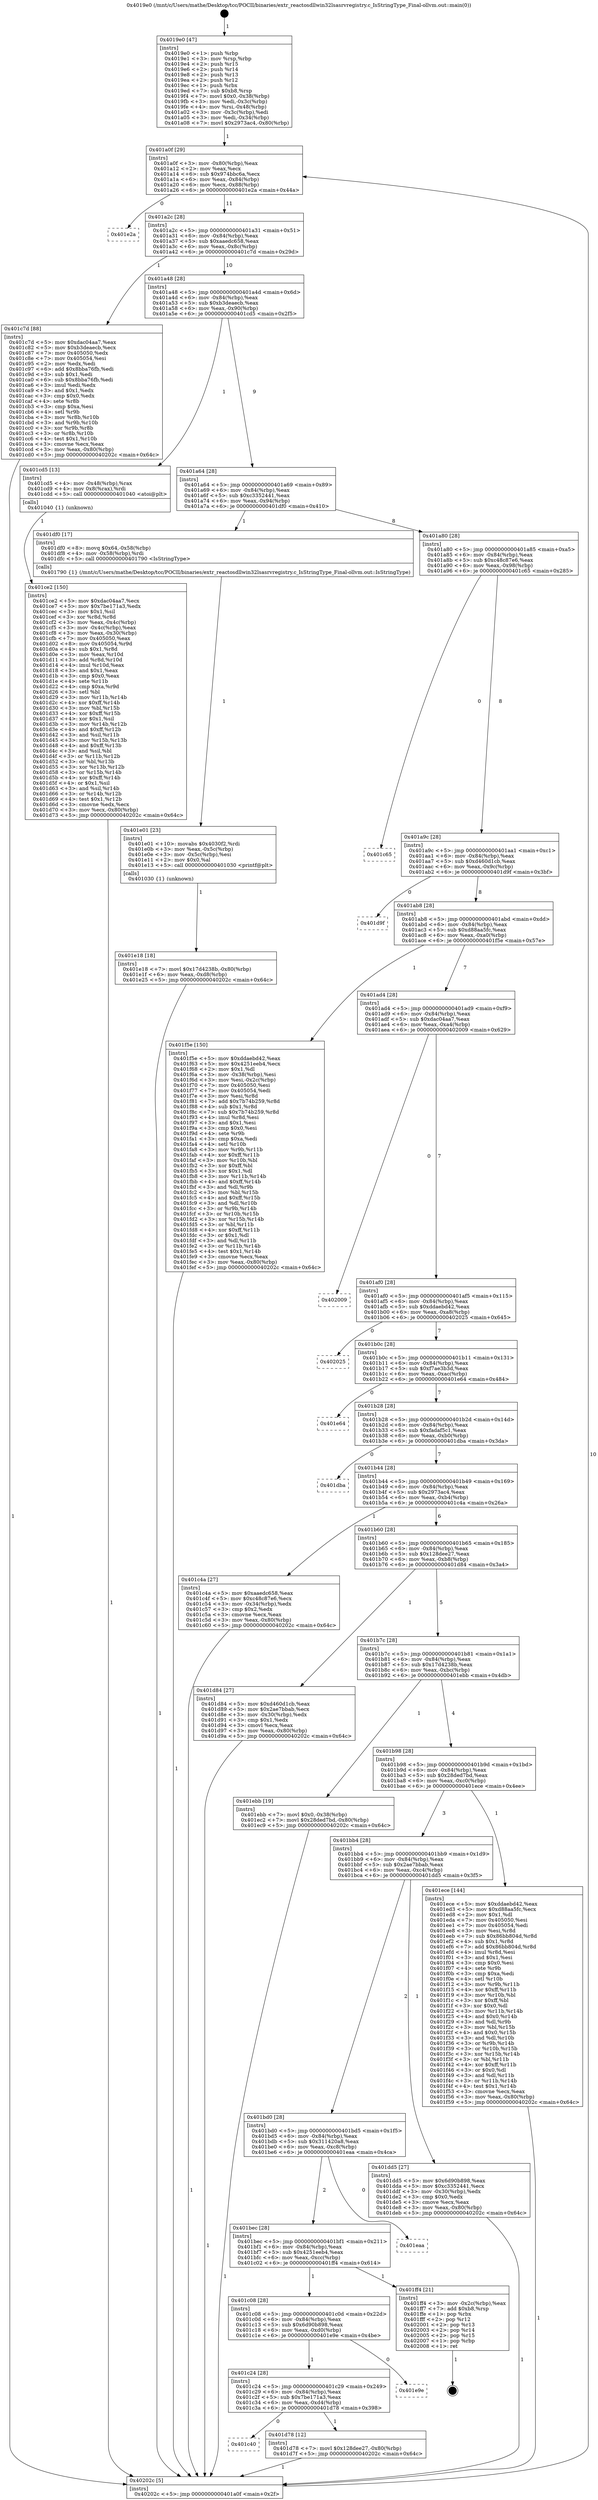 digraph "0x4019e0" {
  label = "0x4019e0 (/mnt/c/Users/mathe/Desktop/tcc/POCII/binaries/extr_reactosdllwin32lsasrvregistry.c_IsStringType_Final-ollvm.out::main(0))"
  labelloc = "t"
  node[shape=record]

  Entry [label="",width=0.3,height=0.3,shape=circle,fillcolor=black,style=filled]
  "0x401a0f" [label="{
     0x401a0f [29]\l
     | [instrs]\l
     &nbsp;&nbsp;0x401a0f \<+3\>: mov -0x80(%rbp),%eax\l
     &nbsp;&nbsp;0x401a12 \<+2\>: mov %eax,%ecx\l
     &nbsp;&nbsp;0x401a14 \<+6\>: sub $0x974bbc6a,%ecx\l
     &nbsp;&nbsp;0x401a1a \<+6\>: mov %eax,-0x84(%rbp)\l
     &nbsp;&nbsp;0x401a20 \<+6\>: mov %ecx,-0x88(%rbp)\l
     &nbsp;&nbsp;0x401a26 \<+6\>: je 0000000000401e2a \<main+0x44a\>\l
  }"]
  "0x401e2a" [label="{
     0x401e2a\l
  }", style=dashed]
  "0x401a2c" [label="{
     0x401a2c [28]\l
     | [instrs]\l
     &nbsp;&nbsp;0x401a2c \<+5\>: jmp 0000000000401a31 \<main+0x51\>\l
     &nbsp;&nbsp;0x401a31 \<+6\>: mov -0x84(%rbp),%eax\l
     &nbsp;&nbsp;0x401a37 \<+5\>: sub $0xaaedc658,%eax\l
     &nbsp;&nbsp;0x401a3c \<+6\>: mov %eax,-0x8c(%rbp)\l
     &nbsp;&nbsp;0x401a42 \<+6\>: je 0000000000401c7d \<main+0x29d\>\l
  }"]
  Exit [label="",width=0.3,height=0.3,shape=circle,fillcolor=black,style=filled,peripheries=2]
  "0x401c7d" [label="{
     0x401c7d [88]\l
     | [instrs]\l
     &nbsp;&nbsp;0x401c7d \<+5\>: mov $0xdac04aa7,%eax\l
     &nbsp;&nbsp;0x401c82 \<+5\>: mov $0xb3deaecb,%ecx\l
     &nbsp;&nbsp;0x401c87 \<+7\>: mov 0x405050,%edx\l
     &nbsp;&nbsp;0x401c8e \<+7\>: mov 0x405054,%esi\l
     &nbsp;&nbsp;0x401c95 \<+2\>: mov %edx,%edi\l
     &nbsp;&nbsp;0x401c97 \<+6\>: add $0x8bba76fb,%edi\l
     &nbsp;&nbsp;0x401c9d \<+3\>: sub $0x1,%edi\l
     &nbsp;&nbsp;0x401ca0 \<+6\>: sub $0x8bba76fb,%edi\l
     &nbsp;&nbsp;0x401ca6 \<+3\>: imul %edi,%edx\l
     &nbsp;&nbsp;0x401ca9 \<+3\>: and $0x1,%edx\l
     &nbsp;&nbsp;0x401cac \<+3\>: cmp $0x0,%edx\l
     &nbsp;&nbsp;0x401caf \<+4\>: sete %r8b\l
     &nbsp;&nbsp;0x401cb3 \<+3\>: cmp $0xa,%esi\l
     &nbsp;&nbsp;0x401cb6 \<+4\>: setl %r9b\l
     &nbsp;&nbsp;0x401cba \<+3\>: mov %r8b,%r10b\l
     &nbsp;&nbsp;0x401cbd \<+3\>: and %r9b,%r10b\l
     &nbsp;&nbsp;0x401cc0 \<+3\>: xor %r9b,%r8b\l
     &nbsp;&nbsp;0x401cc3 \<+3\>: or %r8b,%r10b\l
     &nbsp;&nbsp;0x401cc6 \<+4\>: test $0x1,%r10b\l
     &nbsp;&nbsp;0x401cca \<+3\>: cmovne %ecx,%eax\l
     &nbsp;&nbsp;0x401ccd \<+3\>: mov %eax,-0x80(%rbp)\l
     &nbsp;&nbsp;0x401cd0 \<+5\>: jmp 000000000040202c \<main+0x64c\>\l
  }"]
  "0x401a48" [label="{
     0x401a48 [28]\l
     | [instrs]\l
     &nbsp;&nbsp;0x401a48 \<+5\>: jmp 0000000000401a4d \<main+0x6d\>\l
     &nbsp;&nbsp;0x401a4d \<+6\>: mov -0x84(%rbp),%eax\l
     &nbsp;&nbsp;0x401a53 \<+5\>: sub $0xb3deaecb,%eax\l
     &nbsp;&nbsp;0x401a58 \<+6\>: mov %eax,-0x90(%rbp)\l
     &nbsp;&nbsp;0x401a5e \<+6\>: je 0000000000401cd5 \<main+0x2f5\>\l
  }"]
  "0x401e18" [label="{
     0x401e18 [18]\l
     | [instrs]\l
     &nbsp;&nbsp;0x401e18 \<+7\>: movl $0x17d4238b,-0x80(%rbp)\l
     &nbsp;&nbsp;0x401e1f \<+6\>: mov %eax,-0xd8(%rbp)\l
     &nbsp;&nbsp;0x401e25 \<+5\>: jmp 000000000040202c \<main+0x64c\>\l
  }"]
  "0x401cd5" [label="{
     0x401cd5 [13]\l
     | [instrs]\l
     &nbsp;&nbsp;0x401cd5 \<+4\>: mov -0x48(%rbp),%rax\l
     &nbsp;&nbsp;0x401cd9 \<+4\>: mov 0x8(%rax),%rdi\l
     &nbsp;&nbsp;0x401cdd \<+5\>: call 0000000000401040 \<atoi@plt\>\l
     | [calls]\l
     &nbsp;&nbsp;0x401040 \{1\} (unknown)\l
  }"]
  "0x401a64" [label="{
     0x401a64 [28]\l
     | [instrs]\l
     &nbsp;&nbsp;0x401a64 \<+5\>: jmp 0000000000401a69 \<main+0x89\>\l
     &nbsp;&nbsp;0x401a69 \<+6\>: mov -0x84(%rbp),%eax\l
     &nbsp;&nbsp;0x401a6f \<+5\>: sub $0xc3352441,%eax\l
     &nbsp;&nbsp;0x401a74 \<+6\>: mov %eax,-0x94(%rbp)\l
     &nbsp;&nbsp;0x401a7a \<+6\>: je 0000000000401df0 \<main+0x410\>\l
  }"]
  "0x401e01" [label="{
     0x401e01 [23]\l
     | [instrs]\l
     &nbsp;&nbsp;0x401e01 \<+10\>: movabs $0x4030f2,%rdi\l
     &nbsp;&nbsp;0x401e0b \<+3\>: mov %eax,-0x5c(%rbp)\l
     &nbsp;&nbsp;0x401e0e \<+3\>: mov -0x5c(%rbp),%esi\l
     &nbsp;&nbsp;0x401e11 \<+2\>: mov $0x0,%al\l
     &nbsp;&nbsp;0x401e13 \<+5\>: call 0000000000401030 \<printf@plt\>\l
     | [calls]\l
     &nbsp;&nbsp;0x401030 \{1\} (unknown)\l
  }"]
  "0x401df0" [label="{
     0x401df0 [17]\l
     | [instrs]\l
     &nbsp;&nbsp;0x401df0 \<+8\>: movq $0x64,-0x58(%rbp)\l
     &nbsp;&nbsp;0x401df8 \<+4\>: mov -0x58(%rbp),%rdi\l
     &nbsp;&nbsp;0x401dfc \<+5\>: call 0000000000401790 \<IsStringType\>\l
     | [calls]\l
     &nbsp;&nbsp;0x401790 \{1\} (/mnt/c/Users/mathe/Desktop/tcc/POCII/binaries/extr_reactosdllwin32lsasrvregistry.c_IsStringType_Final-ollvm.out::IsStringType)\l
  }"]
  "0x401a80" [label="{
     0x401a80 [28]\l
     | [instrs]\l
     &nbsp;&nbsp;0x401a80 \<+5\>: jmp 0000000000401a85 \<main+0xa5\>\l
     &nbsp;&nbsp;0x401a85 \<+6\>: mov -0x84(%rbp),%eax\l
     &nbsp;&nbsp;0x401a8b \<+5\>: sub $0xc48c87e6,%eax\l
     &nbsp;&nbsp;0x401a90 \<+6\>: mov %eax,-0x98(%rbp)\l
     &nbsp;&nbsp;0x401a96 \<+6\>: je 0000000000401c65 \<main+0x285\>\l
  }"]
  "0x401c40" [label="{
     0x401c40\l
  }", style=dashed]
  "0x401c65" [label="{
     0x401c65\l
  }", style=dashed]
  "0x401a9c" [label="{
     0x401a9c [28]\l
     | [instrs]\l
     &nbsp;&nbsp;0x401a9c \<+5\>: jmp 0000000000401aa1 \<main+0xc1\>\l
     &nbsp;&nbsp;0x401aa1 \<+6\>: mov -0x84(%rbp),%eax\l
     &nbsp;&nbsp;0x401aa7 \<+5\>: sub $0xd460d1cb,%eax\l
     &nbsp;&nbsp;0x401aac \<+6\>: mov %eax,-0x9c(%rbp)\l
     &nbsp;&nbsp;0x401ab2 \<+6\>: je 0000000000401d9f \<main+0x3bf\>\l
  }"]
  "0x401d78" [label="{
     0x401d78 [12]\l
     | [instrs]\l
     &nbsp;&nbsp;0x401d78 \<+7\>: movl $0x128dee27,-0x80(%rbp)\l
     &nbsp;&nbsp;0x401d7f \<+5\>: jmp 000000000040202c \<main+0x64c\>\l
  }"]
  "0x401d9f" [label="{
     0x401d9f\l
  }", style=dashed]
  "0x401ab8" [label="{
     0x401ab8 [28]\l
     | [instrs]\l
     &nbsp;&nbsp;0x401ab8 \<+5\>: jmp 0000000000401abd \<main+0xdd\>\l
     &nbsp;&nbsp;0x401abd \<+6\>: mov -0x84(%rbp),%eax\l
     &nbsp;&nbsp;0x401ac3 \<+5\>: sub $0xd88aa5fc,%eax\l
     &nbsp;&nbsp;0x401ac8 \<+6\>: mov %eax,-0xa0(%rbp)\l
     &nbsp;&nbsp;0x401ace \<+6\>: je 0000000000401f5e \<main+0x57e\>\l
  }"]
  "0x401c24" [label="{
     0x401c24 [28]\l
     | [instrs]\l
     &nbsp;&nbsp;0x401c24 \<+5\>: jmp 0000000000401c29 \<main+0x249\>\l
     &nbsp;&nbsp;0x401c29 \<+6\>: mov -0x84(%rbp),%eax\l
     &nbsp;&nbsp;0x401c2f \<+5\>: sub $0x7be171a3,%eax\l
     &nbsp;&nbsp;0x401c34 \<+6\>: mov %eax,-0xd4(%rbp)\l
     &nbsp;&nbsp;0x401c3a \<+6\>: je 0000000000401d78 \<main+0x398\>\l
  }"]
  "0x401f5e" [label="{
     0x401f5e [150]\l
     | [instrs]\l
     &nbsp;&nbsp;0x401f5e \<+5\>: mov $0xddaebd42,%eax\l
     &nbsp;&nbsp;0x401f63 \<+5\>: mov $0x4251eeb4,%ecx\l
     &nbsp;&nbsp;0x401f68 \<+2\>: mov $0x1,%dl\l
     &nbsp;&nbsp;0x401f6a \<+3\>: mov -0x38(%rbp),%esi\l
     &nbsp;&nbsp;0x401f6d \<+3\>: mov %esi,-0x2c(%rbp)\l
     &nbsp;&nbsp;0x401f70 \<+7\>: mov 0x405050,%esi\l
     &nbsp;&nbsp;0x401f77 \<+7\>: mov 0x405054,%edi\l
     &nbsp;&nbsp;0x401f7e \<+3\>: mov %esi,%r8d\l
     &nbsp;&nbsp;0x401f81 \<+7\>: add $0x7b74b259,%r8d\l
     &nbsp;&nbsp;0x401f88 \<+4\>: sub $0x1,%r8d\l
     &nbsp;&nbsp;0x401f8c \<+7\>: sub $0x7b74b259,%r8d\l
     &nbsp;&nbsp;0x401f93 \<+4\>: imul %r8d,%esi\l
     &nbsp;&nbsp;0x401f97 \<+3\>: and $0x1,%esi\l
     &nbsp;&nbsp;0x401f9a \<+3\>: cmp $0x0,%esi\l
     &nbsp;&nbsp;0x401f9d \<+4\>: sete %r9b\l
     &nbsp;&nbsp;0x401fa1 \<+3\>: cmp $0xa,%edi\l
     &nbsp;&nbsp;0x401fa4 \<+4\>: setl %r10b\l
     &nbsp;&nbsp;0x401fa8 \<+3\>: mov %r9b,%r11b\l
     &nbsp;&nbsp;0x401fab \<+4\>: xor $0xff,%r11b\l
     &nbsp;&nbsp;0x401faf \<+3\>: mov %r10b,%bl\l
     &nbsp;&nbsp;0x401fb2 \<+3\>: xor $0xff,%bl\l
     &nbsp;&nbsp;0x401fb5 \<+3\>: xor $0x1,%dl\l
     &nbsp;&nbsp;0x401fb8 \<+3\>: mov %r11b,%r14b\l
     &nbsp;&nbsp;0x401fbb \<+4\>: and $0xff,%r14b\l
     &nbsp;&nbsp;0x401fbf \<+3\>: and %dl,%r9b\l
     &nbsp;&nbsp;0x401fc2 \<+3\>: mov %bl,%r15b\l
     &nbsp;&nbsp;0x401fc5 \<+4\>: and $0xff,%r15b\l
     &nbsp;&nbsp;0x401fc9 \<+3\>: and %dl,%r10b\l
     &nbsp;&nbsp;0x401fcc \<+3\>: or %r9b,%r14b\l
     &nbsp;&nbsp;0x401fcf \<+3\>: or %r10b,%r15b\l
     &nbsp;&nbsp;0x401fd2 \<+3\>: xor %r15b,%r14b\l
     &nbsp;&nbsp;0x401fd5 \<+3\>: or %bl,%r11b\l
     &nbsp;&nbsp;0x401fd8 \<+4\>: xor $0xff,%r11b\l
     &nbsp;&nbsp;0x401fdc \<+3\>: or $0x1,%dl\l
     &nbsp;&nbsp;0x401fdf \<+3\>: and %dl,%r11b\l
     &nbsp;&nbsp;0x401fe2 \<+3\>: or %r11b,%r14b\l
     &nbsp;&nbsp;0x401fe5 \<+4\>: test $0x1,%r14b\l
     &nbsp;&nbsp;0x401fe9 \<+3\>: cmovne %ecx,%eax\l
     &nbsp;&nbsp;0x401fec \<+3\>: mov %eax,-0x80(%rbp)\l
     &nbsp;&nbsp;0x401fef \<+5\>: jmp 000000000040202c \<main+0x64c\>\l
  }"]
  "0x401ad4" [label="{
     0x401ad4 [28]\l
     | [instrs]\l
     &nbsp;&nbsp;0x401ad4 \<+5\>: jmp 0000000000401ad9 \<main+0xf9\>\l
     &nbsp;&nbsp;0x401ad9 \<+6\>: mov -0x84(%rbp),%eax\l
     &nbsp;&nbsp;0x401adf \<+5\>: sub $0xdac04aa7,%eax\l
     &nbsp;&nbsp;0x401ae4 \<+6\>: mov %eax,-0xa4(%rbp)\l
     &nbsp;&nbsp;0x401aea \<+6\>: je 0000000000402009 \<main+0x629\>\l
  }"]
  "0x401e9e" [label="{
     0x401e9e\l
  }", style=dashed]
  "0x402009" [label="{
     0x402009\l
  }", style=dashed]
  "0x401af0" [label="{
     0x401af0 [28]\l
     | [instrs]\l
     &nbsp;&nbsp;0x401af0 \<+5\>: jmp 0000000000401af5 \<main+0x115\>\l
     &nbsp;&nbsp;0x401af5 \<+6\>: mov -0x84(%rbp),%eax\l
     &nbsp;&nbsp;0x401afb \<+5\>: sub $0xddaebd42,%eax\l
     &nbsp;&nbsp;0x401b00 \<+6\>: mov %eax,-0xa8(%rbp)\l
     &nbsp;&nbsp;0x401b06 \<+6\>: je 0000000000402025 \<main+0x645\>\l
  }"]
  "0x401c08" [label="{
     0x401c08 [28]\l
     | [instrs]\l
     &nbsp;&nbsp;0x401c08 \<+5\>: jmp 0000000000401c0d \<main+0x22d\>\l
     &nbsp;&nbsp;0x401c0d \<+6\>: mov -0x84(%rbp),%eax\l
     &nbsp;&nbsp;0x401c13 \<+5\>: sub $0x6d90b898,%eax\l
     &nbsp;&nbsp;0x401c18 \<+6\>: mov %eax,-0xd0(%rbp)\l
     &nbsp;&nbsp;0x401c1e \<+6\>: je 0000000000401e9e \<main+0x4be\>\l
  }"]
  "0x402025" [label="{
     0x402025\l
  }", style=dashed]
  "0x401b0c" [label="{
     0x401b0c [28]\l
     | [instrs]\l
     &nbsp;&nbsp;0x401b0c \<+5\>: jmp 0000000000401b11 \<main+0x131\>\l
     &nbsp;&nbsp;0x401b11 \<+6\>: mov -0x84(%rbp),%eax\l
     &nbsp;&nbsp;0x401b17 \<+5\>: sub $0xf7ae3b3d,%eax\l
     &nbsp;&nbsp;0x401b1c \<+6\>: mov %eax,-0xac(%rbp)\l
     &nbsp;&nbsp;0x401b22 \<+6\>: je 0000000000401e64 \<main+0x484\>\l
  }"]
  "0x401ff4" [label="{
     0x401ff4 [21]\l
     | [instrs]\l
     &nbsp;&nbsp;0x401ff4 \<+3\>: mov -0x2c(%rbp),%eax\l
     &nbsp;&nbsp;0x401ff7 \<+7\>: add $0xb8,%rsp\l
     &nbsp;&nbsp;0x401ffe \<+1\>: pop %rbx\l
     &nbsp;&nbsp;0x401fff \<+2\>: pop %r12\l
     &nbsp;&nbsp;0x402001 \<+2\>: pop %r13\l
     &nbsp;&nbsp;0x402003 \<+2\>: pop %r14\l
     &nbsp;&nbsp;0x402005 \<+2\>: pop %r15\l
     &nbsp;&nbsp;0x402007 \<+1\>: pop %rbp\l
     &nbsp;&nbsp;0x402008 \<+1\>: ret\l
  }"]
  "0x401e64" [label="{
     0x401e64\l
  }", style=dashed]
  "0x401b28" [label="{
     0x401b28 [28]\l
     | [instrs]\l
     &nbsp;&nbsp;0x401b28 \<+5\>: jmp 0000000000401b2d \<main+0x14d\>\l
     &nbsp;&nbsp;0x401b2d \<+6\>: mov -0x84(%rbp),%eax\l
     &nbsp;&nbsp;0x401b33 \<+5\>: sub $0xfadaf5c1,%eax\l
     &nbsp;&nbsp;0x401b38 \<+6\>: mov %eax,-0xb0(%rbp)\l
     &nbsp;&nbsp;0x401b3e \<+6\>: je 0000000000401dba \<main+0x3da\>\l
  }"]
  "0x401bec" [label="{
     0x401bec [28]\l
     | [instrs]\l
     &nbsp;&nbsp;0x401bec \<+5\>: jmp 0000000000401bf1 \<main+0x211\>\l
     &nbsp;&nbsp;0x401bf1 \<+6\>: mov -0x84(%rbp),%eax\l
     &nbsp;&nbsp;0x401bf7 \<+5\>: sub $0x4251eeb4,%eax\l
     &nbsp;&nbsp;0x401bfc \<+6\>: mov %eax,-0xcc(%rbp)\l
     &nbsp;&nbsp;0x401c02 \<+6\>: je 0000000000401ff4 \<main+0x614\>\l
  }"]
  "0x401dba" [label="{
     0x401dba\l
  }", style=dashed]
  "0x401b44" [label="{
     0x401b44 [28]\l
     | [instrs]\l
     &nbsp;&nbsp;0x401b44 \<+5\>: jmp 0000000000401b49 \<main+0x169\>\l
     &nbsp;&nbsp;0x401b49 \<+6\>: mov -0x84(%rbp),%eax\l
     &nbsp;&nbsp;0x401b4f \<+5\>: sub $0x2973ac4,%eax\l
     &nbsp;&nbsp;0x401b54 \<+6\>: mov %eax,-0xb4(%rbp)\l
     &nbsp;&nbsp;0x401b5a \<+6\>: je 0000000000401c4a \<main+0x26a\>\l
  }"]
  "0x401eaa" [label="{
     0x401eaa\l
  }", style=dashed]
  "0x401c4a" [label="{
     0x401c4a [27]\l
     | [instrs]\l
     &nbsp;&nbsp;0x401c4a \<+5\>: mov $0xaaedc658,%eax\l
     &nbsp;&nbsp;0x401c4f \<+5\>: mov $0xc48c87e6,%ecx\l
     &nbsp;&nbsp;0x401c54 \<+3\>: mov -0x34(%rbp),%edx\l
     &nbsp;&nbsp;0x401c57 \<+3\>: cmp $0x2,%edx\l
     &nbsp;&nbsp;0x401c5a \<+3\>: cmovne %ecx,%eax\l
     &nbsp;&nbsp;0x401c5d \<+3\>: mov %eax,-0x80(%rbp)\l
     &nbsp;&nbsp;0x401c60 \<+5\>: jmp 000000000040202c \<main+0x64c\>\l
  }"]
  "0x401b60" [label="{
     0x401b60 [28]\l
     | [instrs]\l
     &nbsp;&nbsp;0x401b60 \<+5\>: jmp 0000000000401b65 \<main+0x185\>\l
     &nbsp;&nbsp;0x401b65 \<+6\>: mov -0x84(%rbp),%eax\l
     &nbsp;&nbsp;0x401b6b \<+5\>: sub $0x128dee27,%eax\l
     &nbsp;&nbsp;0x401b70 \<+6\>: mov %eax,-0xb8(%rbp)\l
     &nbsp;&nbsp;0x401b76 \<+6\>: je 0000000000401d84 \<main+0x3a4\>\l
  }"]
  "0x40202c" [label="{
     0x40202c [5]\l
     | [instrs]\l
     &nbsp;&nbsp;0x40202c \<+5\>: jmp 0000000000401a0f \<main+0x2f\>\l
  }"]
  "0x4019e0" [label="{
     0x4019e0 [47]\l
     | [instrs]\l
     &nbsp;&nbsp;0x4019e0 \<+1\>: push %rbp\l
     &nbsp;&nbsp;0x4019e1 \<+3\>: mov %rsp,%rbp\l
     &nbsp;&nbsp;0x4019e4 \<+2\>: push %r15\l
     &nbsp;&nbsp;0x4019e6 \<+2\>: push %r14\l
     &nbsp;&nbsp;0x4019e8 \<+2\>: push %r13\l
     &nbsp;&nbsp;0x4019ea \<+2\>: push %r12\l
     &nbsp;&nbsp;0x4019ec \<+1\>: push %rbx\l
     &nbsp;&nbsp;0x4019ed \<+7\>: sub $0xb8,%rsp\l
     &nbsp;&nbsp;0x4019f4 \<+7\>: movl $0x0,-0x38(%rbp)\l
     &nbsp;&nbsp;0x4019fb \<+3\>: mov %edi,-0x3c(%rbp)\l
     &nbsp;&nbsp;0x4019fe \<+4\>: mov %rsi,-0x48(%rbp)\l
     &nbsp;&nbsp;0x401a02 \<+3\>: mov -0x3c(%rbp),%edi\l
     &nbsp;&nbsp;0x401a05 \<+3\>: mov %edi,-0x34(%rbp)\l
     &nbsp;&nbsp;0x401a08 \<+7\>: movl $0x2973ac4,-0x80(%rbp)\l
  }"]
  "0x401ce2" [label="{
     0x401ce2 [150]\l
     | [instrs]\l
     &nbsp;&nbsp;0x401ce2 \<+5\>: mov $0xdac04aa7,%ecx\l
     &nbsp;&nbsp;0x401ce7 \<+5\>: mov $0x7be171a3,%edx\l
     &nbsp;&nbsp;0x401cec \<+3\>: mov $0x1,%sil\l
     &nbsp;&nbsp;0x401cef \<+3\>: xor %r8d,%r8d\l
     &nbsp;&nbsp;0x401cf2 \<+3\>: mov %eax,-0x4c(%rbp)\l
     &nbsp;&nbsp;0x401cf5 \<+3\>: mov -0x4c(%rbp),%eax\l
     &nbsp;&nbsp;0x401cf8 \<+3\>: mov %eax,-0x30(%rbp)\l
     &nbsp;&nbsp;0x401cfb \<+7\>: mov 0x405050,%eax\l
     &nbsp;&nbsp;0x401d02 \<+8\>: mov 0x405054,%r9d\l
     &nbsp;&nbsp;0x401d0a \<+4\>: sub $0x1,%r8d\l
     &nbsp;&nbsp;0x401d0e \<+3\>: mov %eax,%r10d\l
     &nbsp;&nbsp;0x401d11 \<+3\>: add %r8d,%r10d\l
     &nbsp;&nbsp;0x401d14 \<+4\>: imul %r10d,%eax\l
     &nbsp;&nbsp;0x401d18 \<+3\>: and $0x1,%eax\l
     &nbsp;&nbsp;0x401d1b \<+3\>: cmp $0x0,%eax\l
     &nbsp;&nbsp;0x401d1e \<+4\>: sete %r11b\l
     &nbsp;&nbsp;0x401d22 \<+4\>: cmp $0xa,%r9d\l
     &nbsp;&nbsp;0x401d26 \<+3\>: setl %bl\l
     &nbsp;&nbsp;0x401d29 \<+3\>: mov %r11b,%r14b\l
     &nbsp;&nbsp;0x401d2c \<+4\>: xor $0xff,%r14b\l
     &nbsp;&nbsp;0x401d30 \<+3\>: mov %bl,%r15b\l
     &nbsp;&nbsp;0x401d33 \<+4\>: xor $0xff,%r15b\l
     &nbsp;&nbsp;0x401d37 \<+4\>: xor $0x1,%sil\l
     &nbsp;&nbsp;0x401d3b \<+3\>: mov %r14b,%r12b\l
     &nbsp;&nbsp;0x401d3e \<+4\>: and $0xff,%r12b\l
     &nbsp;&nbsp;0x401d42 \<+3\>: and %sil,%r11b\l
     &nbsp;&nbsp;0x401d45 \<+3\>: mov %r15b,%r13b\l
     &nbsp;&nbsp;0x401d48 \<+4\>: and $0xff,%r13b\l
     &nbsp;&nbsp;0x401d4c \<+3\>: and %sil,%bl\l
     &nbsp;&nbsp;0x401d4f \<+3\>: or %r11b,%r12b\l
     &nbsp;&nbsp;0x401d52 \<+3\>: or %bl,%r13b\l
     &nbsp;&nbsp;0x401d55 \<+3\>: xor %r13b,%r12b\l
     &nbsp;&nbsp;0x401d58 \<+3\>: or %r15b,%r14b\l
     &nbsp;&nbsp;0x401d5b \<+4\>: xor $0xff,%r14b\l
     &nbsp;&nbsp;0x401d5f \<+4\>: or $0x1,%sil\l
     &nbsp;&nbsp;0x401d63 \<+3\>: and %sil,%r14b\l
     &nbsp;&nbsp;0x401d66 \<+3\>: or %r14b,%r12b\l
     &nbsp;&nbsp;0x401d69 \<+4\>: test $0x1,%r12b\l
     &nbsp;&nbsp;0x401d6d \<+3\>: cmovne %edx,%ecx\l
     &nbsp;&nbsp;0x401d70 \<+3\>: mov %ecx,-0x80(%rbp)\l
     &nbsp;&nbsp;0x401d73 \<+5\>: jmp 000000000040202c \<main+0x64c\>\l
  }"]
  "0x401bd0" [label="{
     0x401bd0 [28]\l
     | [instrs]\l
     &nbsp;&nbsp;0x401bd0 \<+5\>: jmp 0000000000401bd5 \<main+0x1f5\>\l
     &nbsp;&nbsp;0x401bd5 \<+6\>: mov -0x84(%rbp),%eax\l
     &nbsp;&nbsp;0x401bdb \<+5\>: sub $0x311420a8,%eax\l
     &nbsp;&nbsp;0x401be0 \<+6\>: mov %eax,-0xc8(%rbp)\l
     &nbsp;&nbsp;0x401be6 \<+6\>: je 0000000000401eaa \<main+0x4ca\>\l
  }"]
  "0x401d84" [label="{
     0x401d84 [27]\l
     | [instrs]\l
     &nbsp;&nbsp;0x401d84 \<+5\>: mov $0xd460d1cb,%eax\l
     &nbsp;&nbsp;0x401d89 \<+5\>: mov $0x2ae7bbab,%ecx\l
     &nbsp;&nbsp;0x401d8e \<+3\>: mov -0x30(%rbp),%edx\l
     &nbsp;&nbsp;0x401d91 \<+3\>: cmp $0x1,%edx\l
     &nbsp;&nbsp;0x401d94 \<+3\>: cmovl %ecx,%eax\l
     &nbsp;&nbsp;0x401d97 \<+3\>: mov %eax,-0x80(%rbp)\l
     &nbsp;&nbsp;0x401d9a \<+5\>: jmp 000000000040202c \<main+0x64c\>\l
  }"]
  "0x401b7c" [label="{
     0x401b7c [28]\l
     | [instrs]\l
     &nbsp;&nbsp;0x401b7c \<+5\>: jmp 0000000000401b81 \<main+0x1a1\>\l
     &nbsp;&nbsp;0x401b81 \<+6\>: mov -0x84(%rbp),%eax\l
     &nbsp;&nbsp;0x401b87 \<+5\>: sub $0x17d4238b,%eax\l
     &nbsp;&nbsp;0x401b8c \<+6\>: mov %eax,-0xbc(%rbp)\l
     &nbsp;&nbsp;0x401b92 \<+6\>: je 0000000000401ebb \<main+0x4db\>\l
  }"]
  "0x401dd5" [label="{
     0x401dd5 [27]\l
     | [instrs]\l
     &nbsp;&nbsp;0x401dd5 \<+5\>: mov $0x6d90b898,%eax\l
     &nbsp;&nbsp;0x401dda \<+5\>: mov $0xc3352441,%ecx\l
     &nbsp;&nbsp;0x401ddf \<+3\>: mov -0x30(%rbp),%edx\l
     &nbsp;&nbsp;0x401de2 \<+3\>: cmp $0x0,%edx\l
     &nbsp;&nbsp;0x401de5 \<+3\>: cmove %ecx,%eax\l
     &nbsp;&nbsp;0x401de8 \<+3\>: mov %eax,-0x80(%rbp)\l
     &nbsp;&nbsp;0x401deb \<+5\>: jmp 000000000040202c \<main+0x64c\>\l
  }"]
  "0x401ebb" [label="{
     0x401ebb [19]\l
     | [instrs]\l
     &nbsp;&nbsp;0x401ebb \<+7\>: movl $0x0,-0x38(%rbp)\l
     &nbsp;&nbsp;0x401ec2 \<+7\>: movl $0x28ded7bd,-0x80(%rbp)\l
     &nbsp;&nbsp;0x401ec9 \<+5\>: jmp 000000000040202c \<main+0x64c\>\l
  }"]
  "0x401b98" [label="{
     0x401b98 [28]\l
     | [instrs]\l
     &nbsp;&nbsp;0x401b98 \<+5\>: jmp 0000000000401b9d \<main+0x1bd\>\l
     &nbsp;&nbsp;0x401b9d \<+6\>: mov -0x84(%rbp),%eax\l
     &nbsp;&nbsp;0x401ba3 \<+5\>: sub $0x28ded7bd,%eax\l
     &nbsp;&nbsp;0x401ba8 \<+6\>: mov %eax,-0xc0(%rbp)\l
     &nbsp;&nbsp;0x401bae \<+6\>: je 0000000000401ece \<main+0x4ee\>\l
  }"]
  "0x401bb4" [label="{
     0x401bb4 [28]\l
     | [instrs]\l
     &nbsp;&nbsp;0x401bb4 \<+5\>: jmp 0000000000401bb9 \<main+0x1d9\>\l
     &nbsp;&nbsp;0x401bb9 \<+6\>: mov -0x84(%rbp),%eax\l
     &nbsp;&nbsp;0x401bbf \<+5\>: sub $0x2ae7bbab,%eax\l
     &nbsp;&nbsp;0x401bc4 \<+6\>: mov %eax,-0xc4(%rbp)\l
     &nbsp;&nbsp;0x401bca \<+6\>: je 0000000000401dd5 \<main+0x3f5\>\l
  }"]
  "0x401ece" [label="{
     0x401ece [144]\l
     | [instrs]\l
     &nbsp;&nbsp;0x401ece \<+5\>: mov $0xddaebd42,%eax\l
     &nbsp;&nbsp;0x401ed3 \<+5\>: mov $0xd88aa5fc,%ecx\l
     &nbsp;&nbsp;0x401ed8 \<+2\>: mov $0x1,%dl\l
     &nbsp;&nbsp;0x401eda \<+7\>: mov 0x405050,%esi\l
     &nbsp;&nbsp;0x401ee1 \<+7\>: mov 0x405054,%edi\l
     &nbsp;&nbsp;0x401ee8 \<+3\>: mov %esi,%r8d\l
     &nbsp;&nbsp;0x401eeb \<+7\>: sub $0x86bb804d,%r8d\l
     &nbsp;&nbsp;0x401ef2 \<+4\>: sub $0x1,%r8d\l
     &nbsp;&nbsp;0x401ef6 \<+7\>: add $0x86bb804d,%r8d\l
     &nbsp;&nbsp;0x401efd \<+4\>: imul %r8d,%esi\l
     &nbsp;&nbsp;0x401f01 \<+3\>: and $0x1,%esi\l
     &nbsp;&nbsp;0x401f04 \<+3\>: cmp $0x0,%esi\l
     &nbsp;&nbsp;0x401f07 \<+4\>: sete %r9b\l
     &nbsp;&nbsp;0x401f0b \<+3\>: cmp $0xa,%edi\l
     &nbsp;&nbsp;0x401f0e \<+4\>: setl %r10b\l
     &nbsp;&nbsp;0x401f12 \<+3\>: mov %r9b,%r11b\l
     &nbsp;&nbsp;0x401f15 \<+4\>: xor $0xff,%r11b\l
     &nbsp;&nbsp;0x401f19 \<+3\>: mov %r10b,%bl\l
     &nbsp;&nbsp;0x401f1c \<+3\>: xor $0xff,%bl\l
     &nbsp;&nbsp;0x401f1f \<+3\>: xor $0x0,%dl\l
     &nbsp;&nbsp;0x401f22 \<+3\>: mov %r11b,%r14b\l
     &nbsp;&nbsp;0x401f25 \<+4\>: and $0x0,%r14b\l
     &nbsp;&nbsp;0x401f29 \<+3\>: and %dl,%r9b\l
     &nbsp;&nbsp;0x401f2c \<+3\>: mov %bl,%r15b\l
     &nbsp;&nbsp;0x401f2f \<+4\>: and $0x0,%r15b\l
     &nbsp;&nbsp;0x401f33 \<+3\>: and %dl,%r10b\l
     &nbsp;&nbsp;0x401f36 \<+3\>: or %r9b,%r14b\l
     &nbsp;&nbsp;0x401f39 \<+3\>: or %r10b,%r15b\l
     &nbsp;&nbsp;0x401f3c \<+3\>: xor %r15b,%r14b\l
     &nbsp;&nbsp;0x401f3f \<+3\>: or %bl,%r11b\l
     &nbsp;&nbsp;0x401f42 \<+4\>: xor $0xff,%r11b\l
     &nbsp;&nbsp;0x401f46 \<+3\>: or $0x0,%dl\l
     &nbsp;&nbsp;0x401f49 \<+3\>: and %dl,%r11b\l
     &nbsp;&nbsp;0x401f4c \<+3\>: or %r11b,%r14b\l
     &nbsp;&nbsp;0x401f4f \<+4\>: test $0x1,%r14b\l
     &nbsp;&nbsp;0x401f53 \<+3\>: cmovne %ecx,%eax\l
     &nbsp;&nbsp;0x401f56 \<+3\>: mov %eax,-0x80(%rbp)\l
     &nbsp;&nbsp;0x401f59 \<+5\>: jmp 000000000040202c \<main+0x64c\>\l
  }"]
  Entry -> "0x4019e0" [label=" 1"]
  "0x401a0f" -> "0x401e2a" [label=" 0"]
  "0x401a0f" -> "0x401a2c" [label=" 11"]
  "0x401ff4" -> Exit [label=" 1"]
  "0x401a2c" -> "0x401c7d" [label=" 1"]
  "0x401a2c" -> "0x401a48" [label=" 10"]
  "0x401f5e" -> "0x40202c" [label=" 1"]
  "0x401a48" -> "0x401cd5" [label=" 1"]
  "0x401a48" -> "0x401a64" [label=" 9"]
  "0x401ece" -> "0x40202c" [label=" 1"]
  "0x401a64" -> "0x401df0" [label=" 1"]
  "0x401a64" -> "0x401a80" [label=" 8"]
  "0x401ebb" -> "0x40202c" [label=" 1"]
  "0x401a80" -> "0x401c65" [label=" 0"]
  "0x401a80" -> "0x401a9c" [label=" 8"]
  "0x401e18" -> "0x40202c" [label=" 1"]
  "0x401a9c" -> "0x401d9f" [label=" 0"]
  "0x401a9c" -> "0x401ab8" [label=" 8"]
  "0x401e01" -> "0x401e18" [label=" 1"]
  "0x401ab8" -> "0x401f5e" [label=" 1"]
  "0x401ab8" -> "0x401ad4" [label=" 7"]
  "0x401dd5" -> "0x40202c" [label=" 1"]
  "0x401ad4" -> "0x402009" [label=" 0"]
  "0x401ad4" -> "0x401af0" [label=" 7"]
  "0x401d84" -> "0x40202c" [label=" 1"]
  "0x401af0" -> "0x402025" [label=" 0"]
  "0x401af0" -> "0x401b0c" [label=" 7"]
  "0x401c24" -> "0x401c40" [label=" 0"]
  "0x401b0c" -> "0x401e64" [label=" 0"]
  "0x401b0c" -> "0x401b28" [label=" 7"]
  "0x401c24" -> "0x401d78" [label=" 1"]
  "0x401b28" -> "0x401dba" [label=" 0"]
  "0x401b28" -> "0x401b44" [label=" 7"]
  "0x401c08" -> "0x401c24" [label=" 1"]
  "0x401b44" -> "0x401c4a" [label=" 1"]
  "0x401b44" -> "0x401b60" [label=" 6"]
  "0x401c4a" -> "0x40202c" [label=" 1"]
  "0x4019e0" -> "0x401a0f" [label=" 1"]
  "0x40202c" -> "0x401a0f" [label=" 10"]
  "0x401c7d" -> "0x40202c" [label=" 1"]
  "0x401cd5" -> "0x401ce2" [label=" 1"]
  "0x401ce2" -> "0x40202c" [label=" 1"]
  "0x401c08" -> "0x401e9e" [label=" 0"]
  "0x401b60" -> "0x401d84" [label=" 1"]
  "0x401b60" -> "0x401b7c" [label=" 5"]
  "0x401bec" -> "0x401c08" [label=" 1"]
  "0x401b7c" -> "0x401ebb" [label=" 1"]
  "0x401b7c" -> "0x401b98" [label=" 4"]
  "0x401bec" -> "0x401ff4" [label=" 1"]
  "0x401b98" -> "0x401ece" [label=" 1"]
  "0x401b98" -> "0x401bb4" [label=" 3"]
  "0x401df0" -> "0x401e01" [label=" 1"]
  "0x401bb4" -> "0x401dd5" [label=" 1"]
  "0x401bb4" -> "0x401bd0" [label=" 2"]
  "0x401d78" -> "0x40202c" [label=" 1"]
  "0x401bd0" -> "0x401eaa" [label=" 0"]
  "0x401bd0" -> "0x401bec" [label=" 2"]
}
